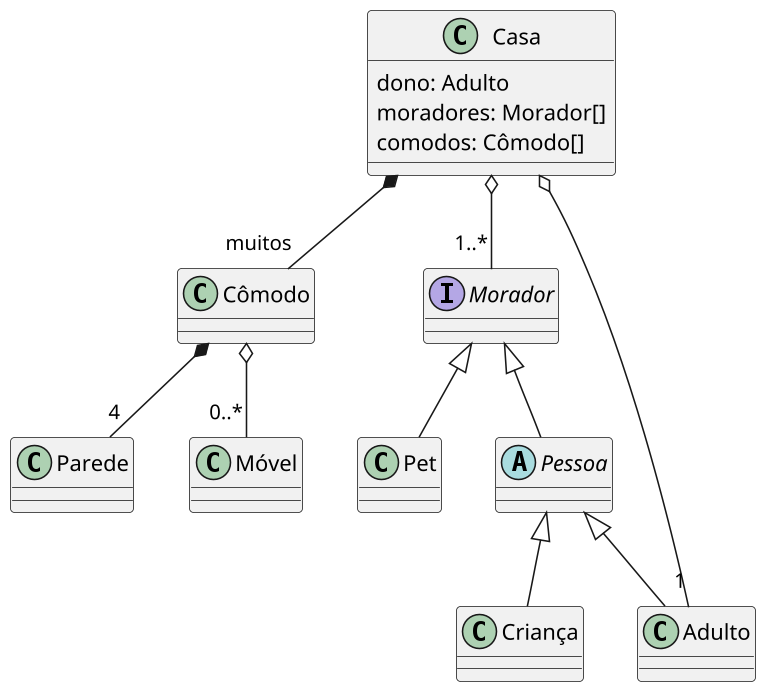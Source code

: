 @startuml _diagrama

skinparam defaultFontName Hasklig
skinparam dpi 150

class Casa {
    dono: Adulto
    moradores: Morador[]
    comodos: Cômodo[]
}

class Cômodo {
}

class Parede {
}

class Móvel {
}


interface Morador {
}

class Pet {

}

abstract class Pessoa {
}

class Criança {
}

class Adulto {

}

Casa *-- "muitos" Cômodo 
Cômodo *-- "4" Parede
Cômodo o-- "0..*" Móvel
Casa o-- "1..*" Morador
Morador <|-- Pet
Morador <|-- Pessoa
Casa o-- "1" Adulto
Pessoa <|-- Criança
Pessoa <|-- Adulto


@enduml
